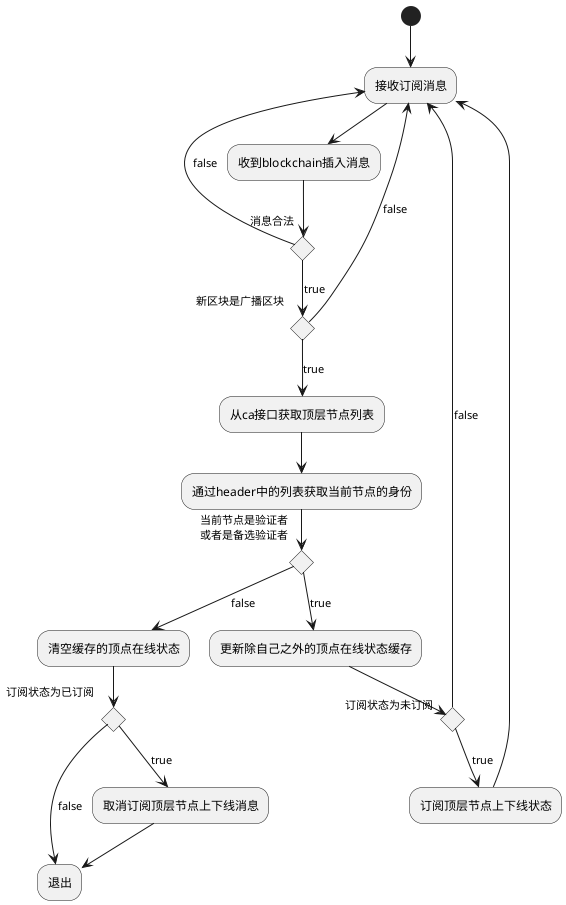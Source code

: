 @startuml
(*) --> 接收订阅消息
--> 收到blockchain插入消息
if 消息合法 then
    [true]if 新区块是广播区块 then
        -->[true] 从ca接口获取顶层节点列表
        --> 通过header中的列表获取当前节点的身份
            if 当前节点是验证者\n或者是备选验证者 then
                --> [true] 更新除自己之外的顶点在线状态缓存
                if 订阅状态为未订阅 then
                    --> [true]订阅顶层节点上下线状态
                    --> 接收订阅消息
                else
                    --> [false]接收订阅消息
                endif
            else
                --> [false] 清空缓存的顶点在线状态
                if 订阅状态为已订阅 then
                    --> [true]取消订阅顶层节点上下线消息
                    --> 退出
                else
                    --> [false] 退出
                endif
            endif
        else
        --> [false]接收订阅消息
    endif
else
--> [false]接收订阅消息
endif
@enduml